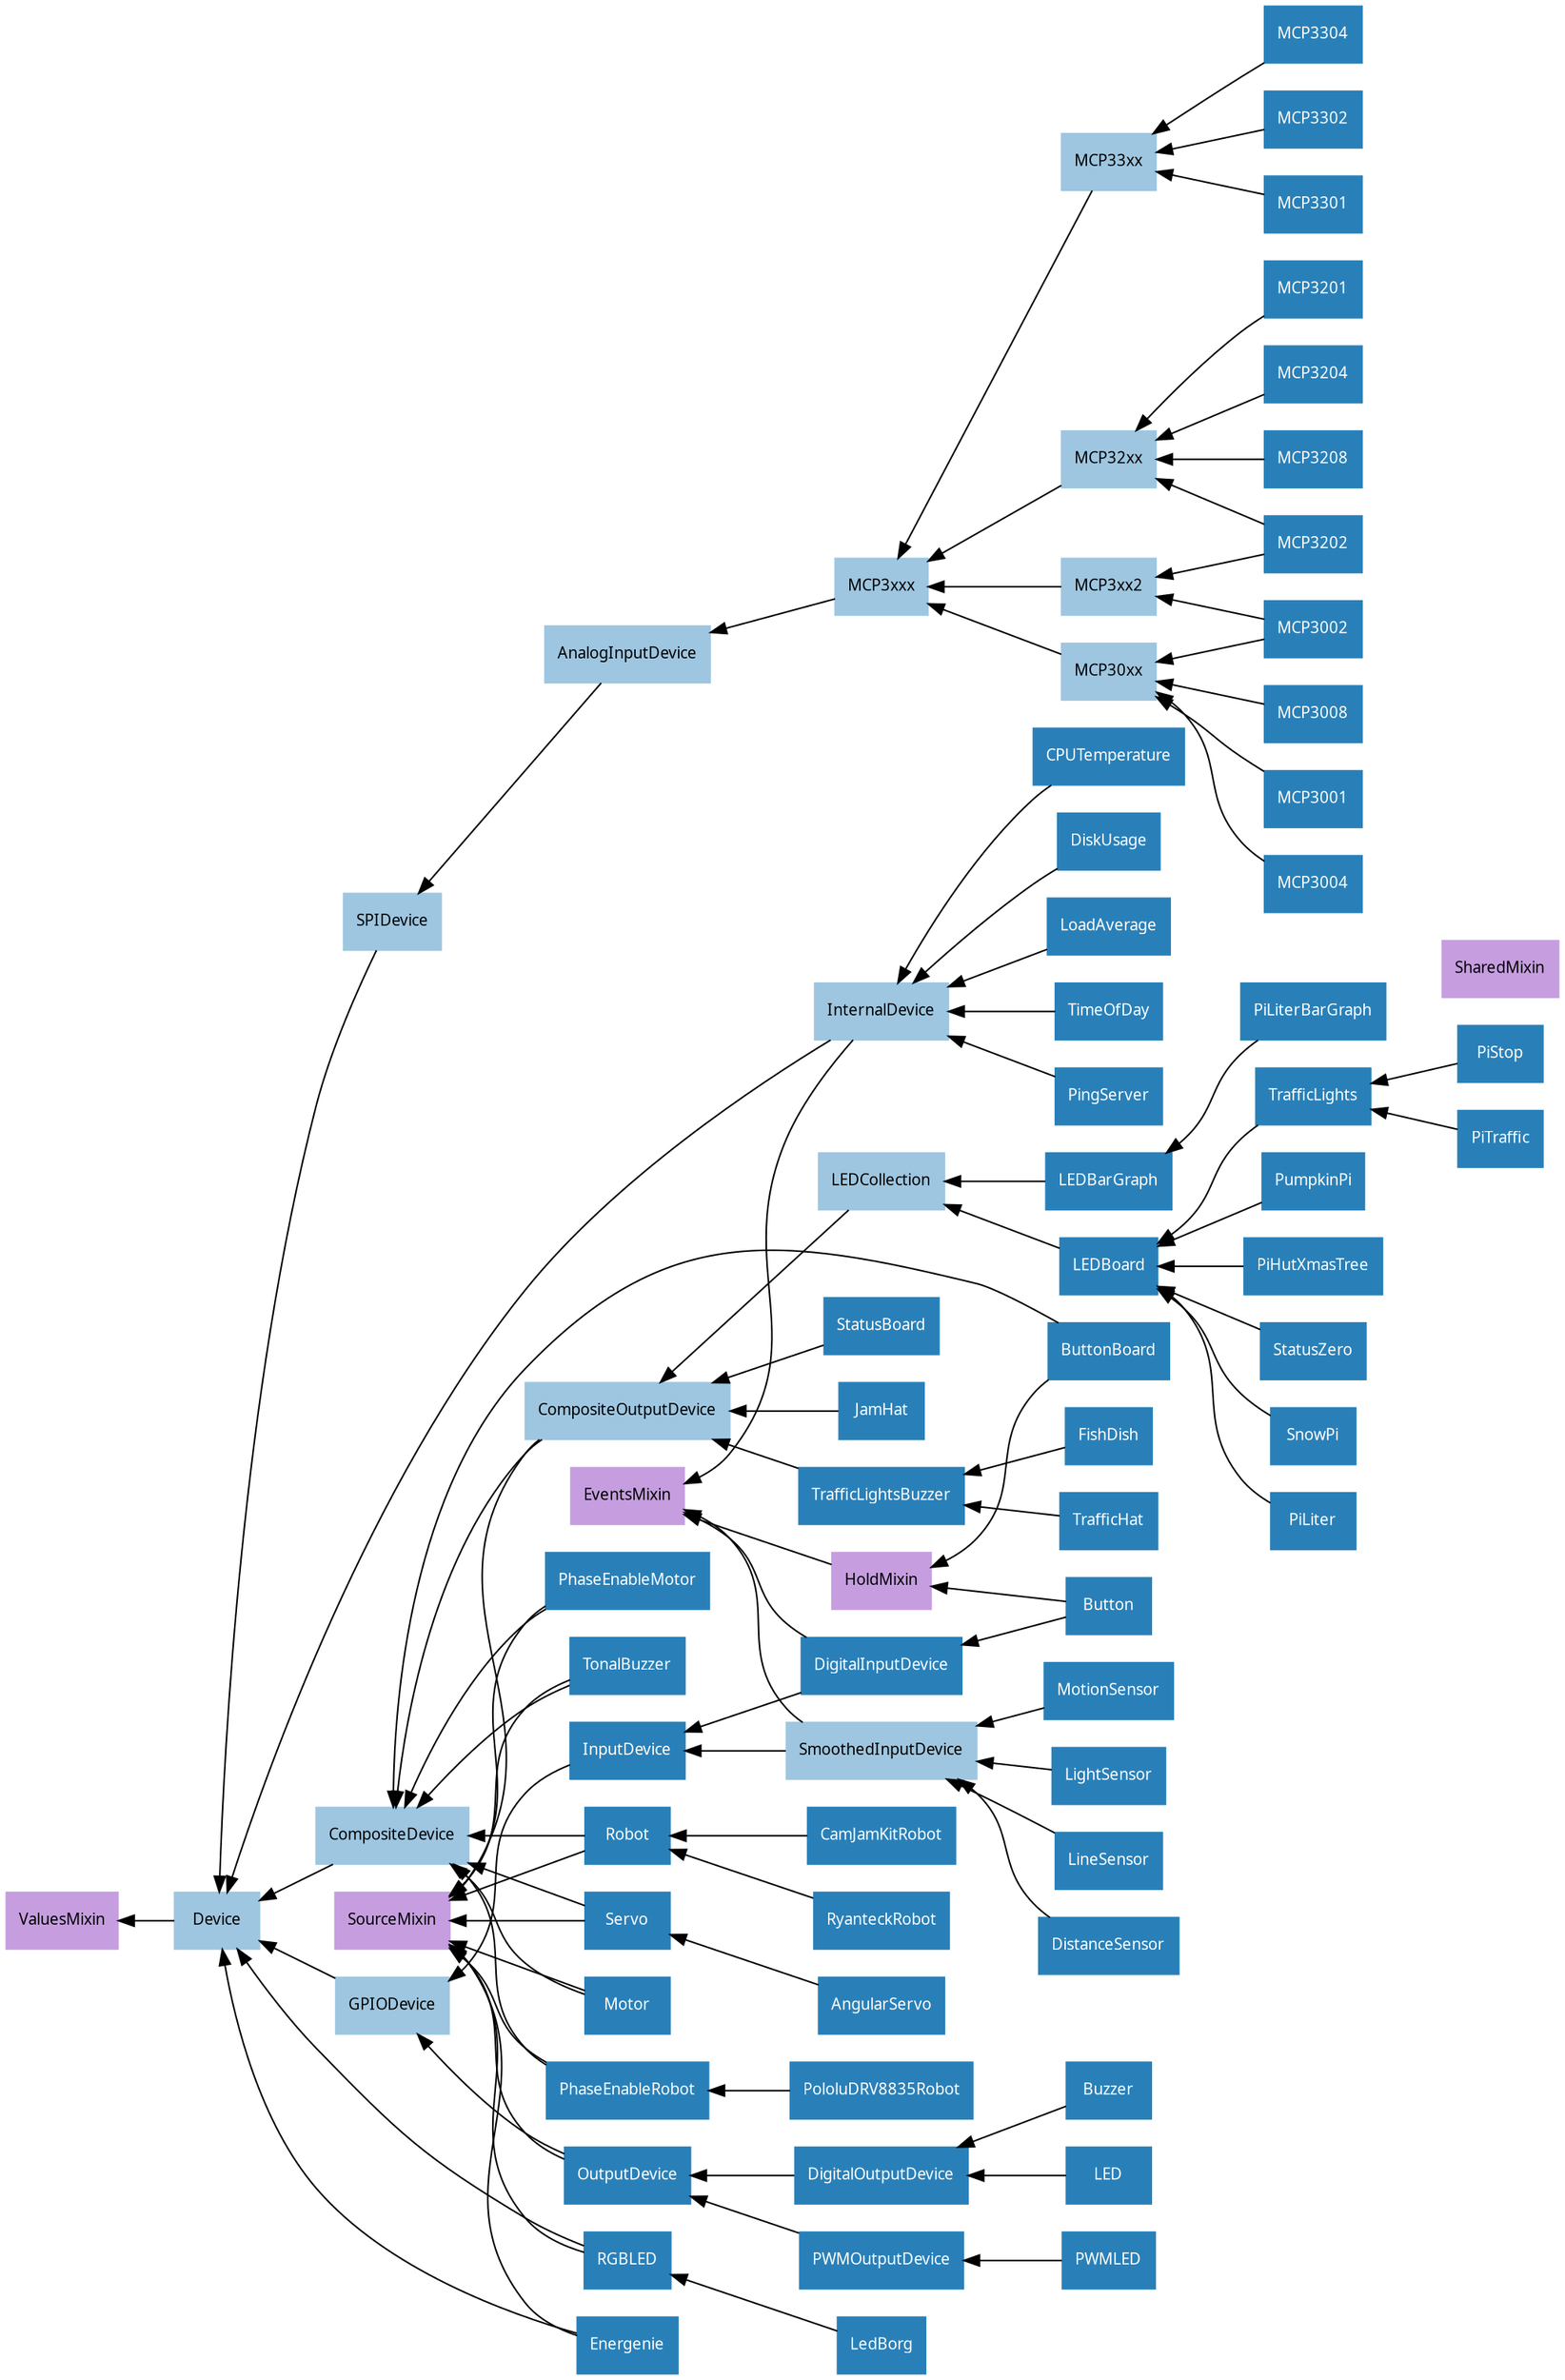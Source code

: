 digraph classes {
    graph [rankdir=RL];
    node [shape=rect, style=filled, fontname=Sans, fontsize=10];
    edge [];

    /* Mixin classes */
    node [color="#c69ee0", fontcolor="#000000"]

    EventsMixin;
    SourceMixin;
    ValuesMixin;
    SharedMixin;
    HoldMixin;

    /* Abstract classes */
    node [color="#9ec6e0", fontcolor="#000000"]

    SPIDevice;
    SmoothedInputDevice;
    GPIODevice;
    Device;
    CompositeOutputDevice;
    MCP3xx2;
    LEDCollection;
    MCP33xx;
    MCP3xxx;
    InternalDevice;
    MCP32xx;
    CompositeDevice;
    AnalogInputDevice;
    MCP30xx;

    /* Concrete classes */
    node [color="#2980b9", fontcolor="#ffffff"];

    MCP3008->MCP30xx;
    Robot->CompositeDevice;
    Robot->SourceMixin;
    MotionSensor->SmoothedInputDevice;
    LED->DigitalOutputDevice;
    LightSensor->SmoothedInputDevice;
    LineSensor->SmoothedInputDevice;
    TrafficLightsBuzzer->CompositeOutputDevice;
    MCP3xxx->AnalogInputDevice;
    MCP3304->MCP33xx;
    MCP3xx2->MCP3xxx;
    CamJamKitRobot->Robot;
    Servo->CompositeDevice;
    Servo->SourceMixin;
    PiLiter->LEDBoard;
    MCP3302->MCP33xx;
    PiLiterBarGraph->LEDBarGraph;
    LEDBarGraph->LEDCollection;
    AnalogInputDevice->SPIDevice;
    MCP3001->MCP30xx;
    AngularServo->Servo;
    MCP30xx->MCP3xxx;
    ButtonBoard->HoldMixin;
    ButtonBoard->CompositeDevice;
    DistanceSensor->SmoothedInputDevice;
    HoldMixin->EventsMixin;
    LEDBoard->LEDCollection;
    CompositeOutputDevice->CompositeDevice;
    CompositeOutputDevice->SourceMixin;
    LoadAverage->InternalDevice;
    Button->HoldMixin;
    Button->DigitalInputDevice;
    Motor->CompositeDevice;
    Motor->SourceMixin;
    PololuDRV8835Robot->PhaseEnableRobot;
    TrafficLights->LEDBoard;
    InputDevice->GPIODevice;
    GPIODevice->Device;
    MCP3202->MCP32xx;
    MCP3202->MCP3xx2;
    MCP3201->MCP32xx;
    MCP3204->MCP32xx;
    MCP33xx->MCP3xxx;
    InternalDevice->EventsMixin;
    InternalDevice->Device;
    Buzzer->DigitalOutputDevice;
    OutputDevice->GPIODevice;
    OutputDevice->SourceMixin;
    PhaseEnableMotor->CompositeDevice;
    PhaseEnableMotor->SourceMixin;
    DigitalInputDevice->EventsMixin;
    DigitalInputDevice->InputDevice;
    TimeOfDay->InternalDevice;
    CompositeDevice->Device;
    MCP3208->MCP32xx;
    LedBorg->RGBLED;
    StatusBoard->CompositeOutputDevice;
    LEDCollection->CompositeOutputDevice;
    JamHat->CompositeOutputDevice;
    MCP3004->MCP30xx;
    TrafficHat->TrafficLightsBuzzer;
    MCP3002->MCP3xx2;
    MCP3002->MCP30xx;
    PingServer->InternalDevice;
    RyanteckRobot->Robot;
    PumpkinPi->LEDBoard;
    PiHutXmasTree->LEDBoard;
    StatusZero->LEDBoard;
    PiStop->TrafficLights;
    DigitalOutputDevice->OutputDevice;
    SPIDevice->Device;
    SmoothedInputDevice->EventsMixin;
    SmoothedInputDevice->InputDevice;
    CPUTemperature->InternalDevice;
    RGBLED->Device;
    RGBLED->SourceMixin;
    MCP3301->MCP33xx;
    FishDish->TrafficLightsBuzzer;
    Energenie->Device;
    Energenie->SourceMixin;
    PhaseEnableRobot->CompositeDevice;
    PhaseEnableRobot->SourceMixin;
    DiskUsage->InternalDevice;
    Device->ValuesMixin;
    TonalBuzzer->CompositeDevice;
    TonalBuzzer->SourceMixin;
    SnowPi->LEDBoard;
    PWMOutputDevice->OutputDevice;
    PWMLED->PWMOutputDevice;
    PiTraffic->TrafficLights;
    MCP32xx->MCP3xxx;
}
